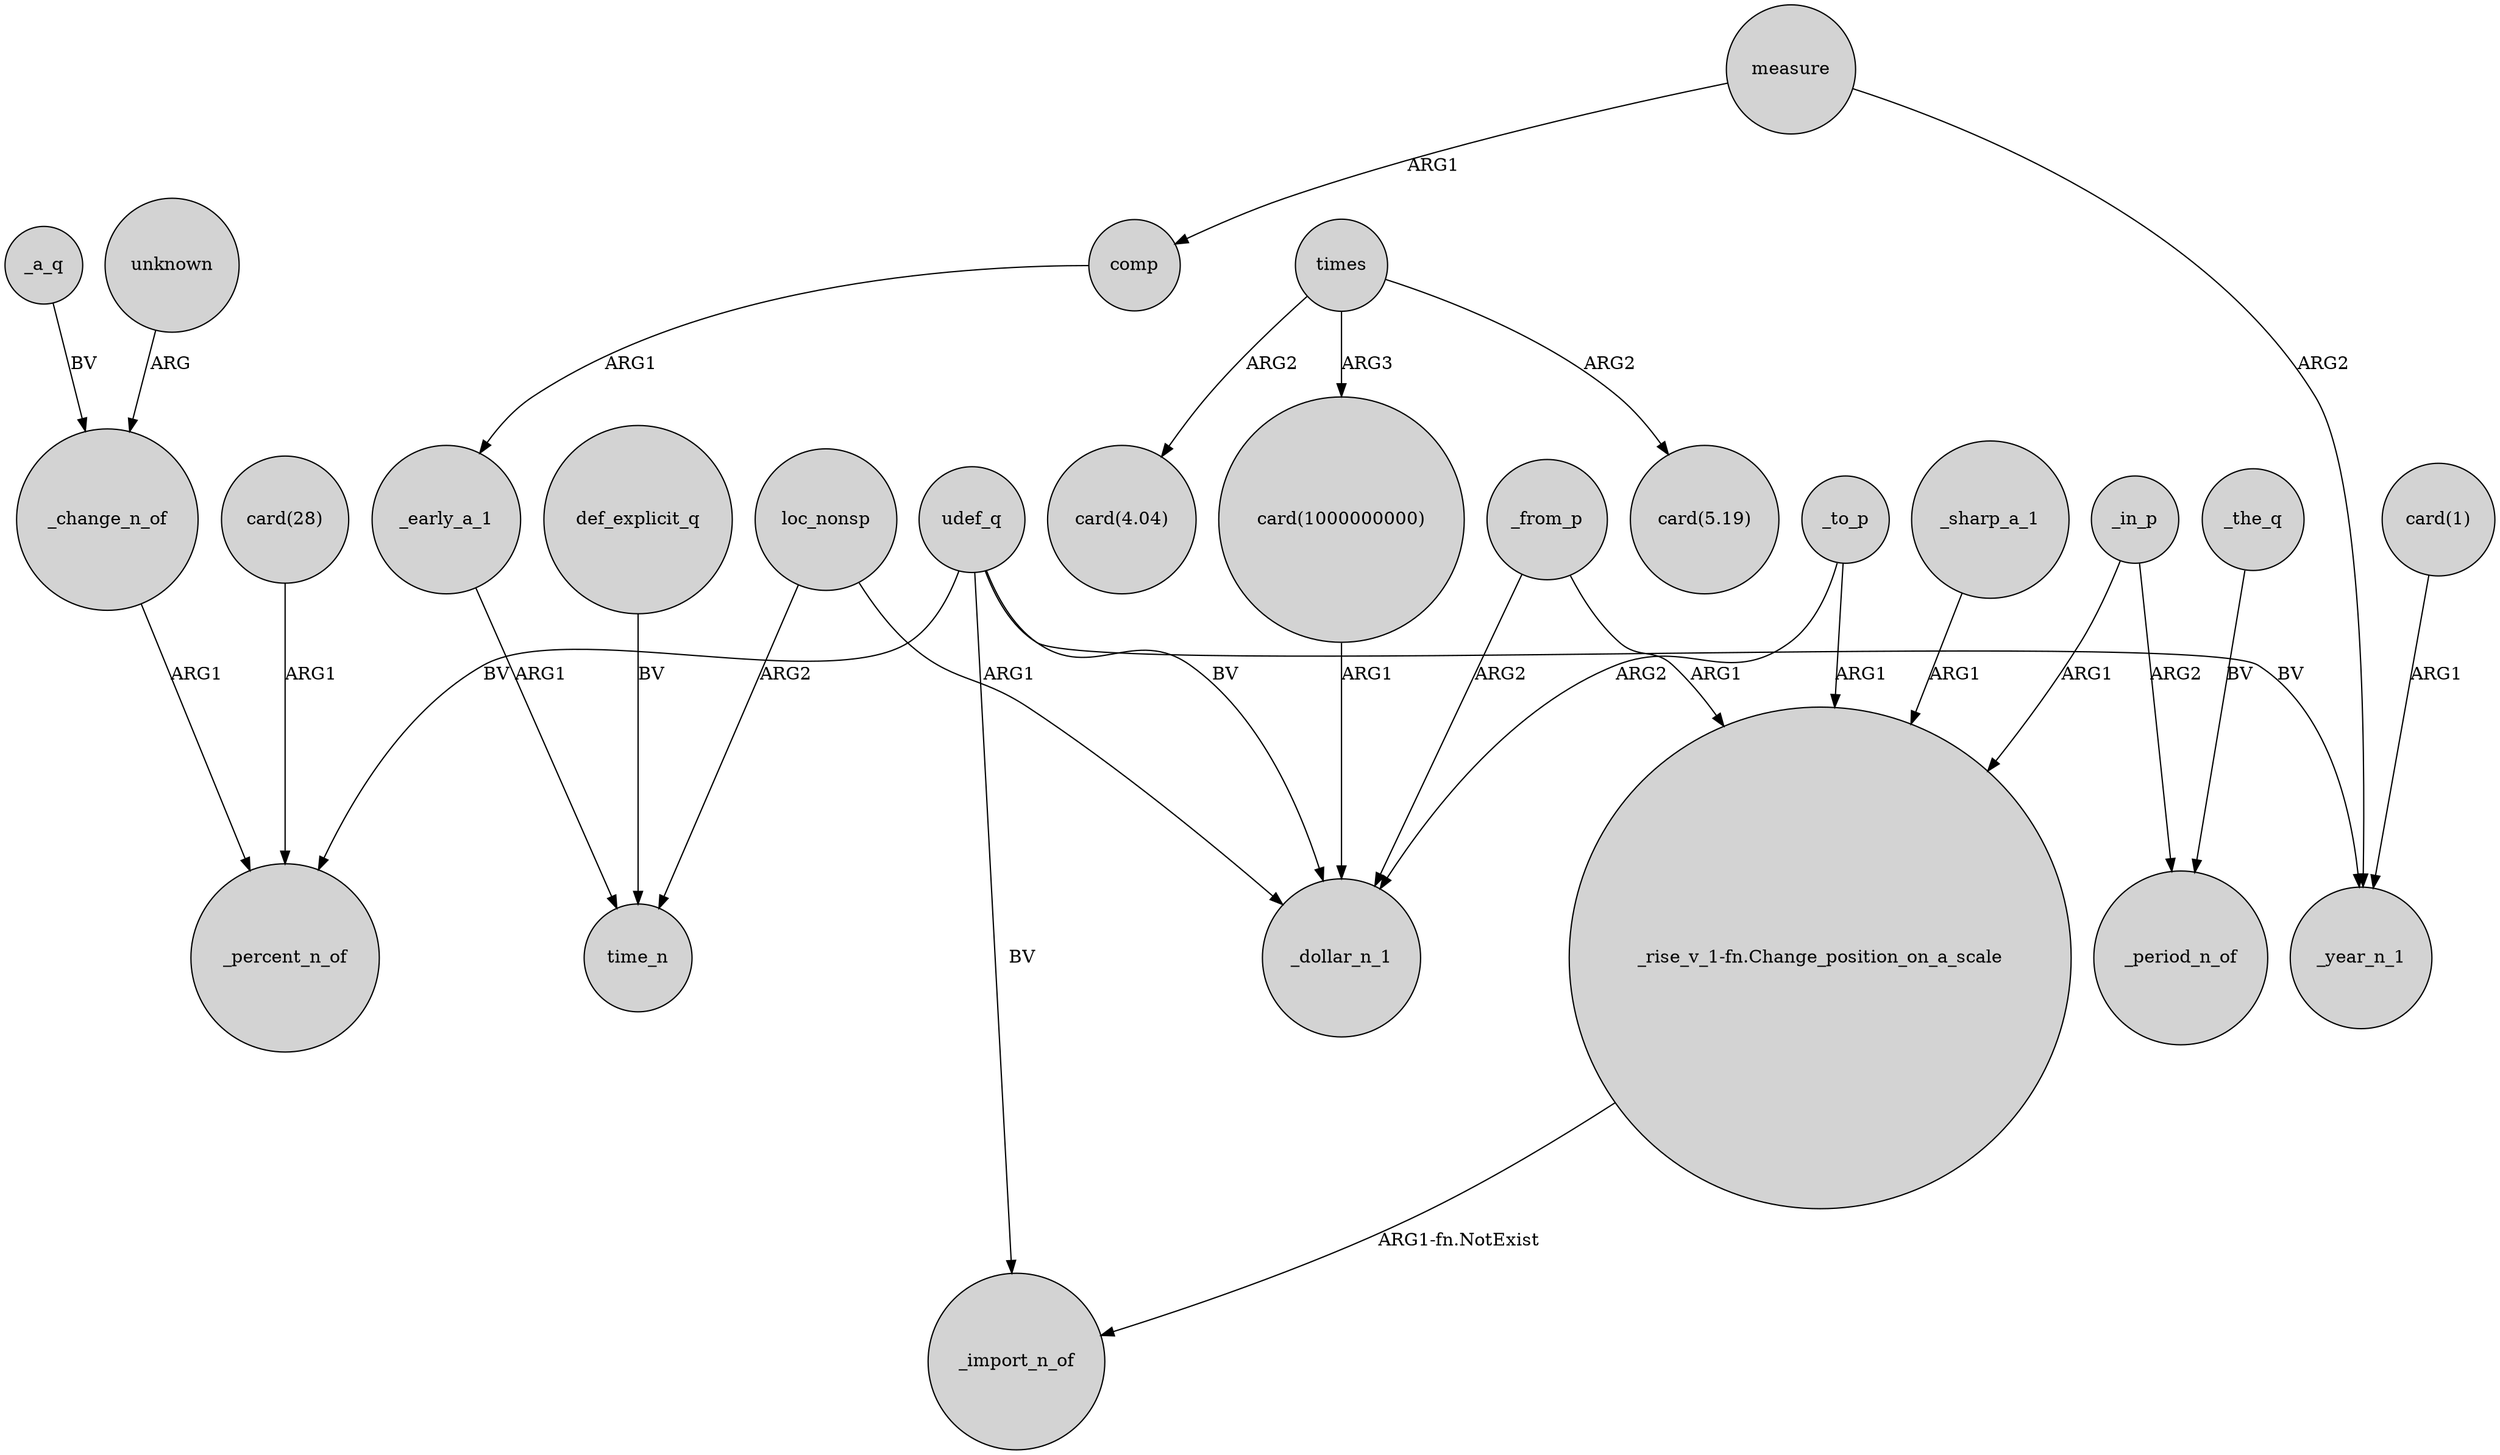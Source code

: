digraph {
	node [shape=circle style=filled]
	"card(28)" -> _percent_n_of [label=ARG1]
	_to_p -> _dollar_n_1 [label=ARG2]
	"_rise_v_1-fn.Change_position_on_a_scale" -> _import_n_of [label="ARG1-fn.NotExist"]
	measure -> _year_n_1 [label=ARG2]
	def_explicit_q -> time_n [label=BV]
	unknown -> _change_n_of [label=ARG]
	measure -> comp [label=ARG1]
	_in_p -> "_rise_v_1-fn.Change_position_on_a_scale" [label=ARG1]
	times -> "card(4.04)" [label=ARG2]
	loc_nonsp -> time_n [label=ARG2]
	times -> "card(1000000000)" [label=ARG3]
	_the_q -> _period_n_of [label=BV]
	_change_n_of -> _percent_n_of [label=ARG1]
	_in_p -> _period_n_of [label=ARG2]
	_sharp_a_1 -> "_rise_v_1-fn.Change_position_on_a_scale" [label=ARG1]
	udef_q -> _import_n_of [label=BV]
	"card(1)" -> _year_n_1 [label=ARG1]
	_early_a_1 -> time_n [label=ARG1]
	times -> "card(5.19)" [label=ARG2]
	udef_q -> _year_n_1 [label=BV]
	udef_q -> _percent_n_of [label=BV]
	"card(1000000000)" -> _dollar_n_1 [label=ARG1]
	_from_p -> _dollar_n_1 [label=ARG2]
	loc_nonsp -> _dollar_n_1 [label=ARG1]
	_to_p -> "_rise_v_1-fn.Change_position_on_a_scale" [label=ARG1]
	_a_q -> _change_n_of [label=BV]
	comp -> _early_a_1 [label=ARG1]
	udef_q -> _dollar_n_1 [label=BV]
	_from_p -> "_rise_v_1-fn.Change_position_on_a_scale" [label=ARG1]
}

